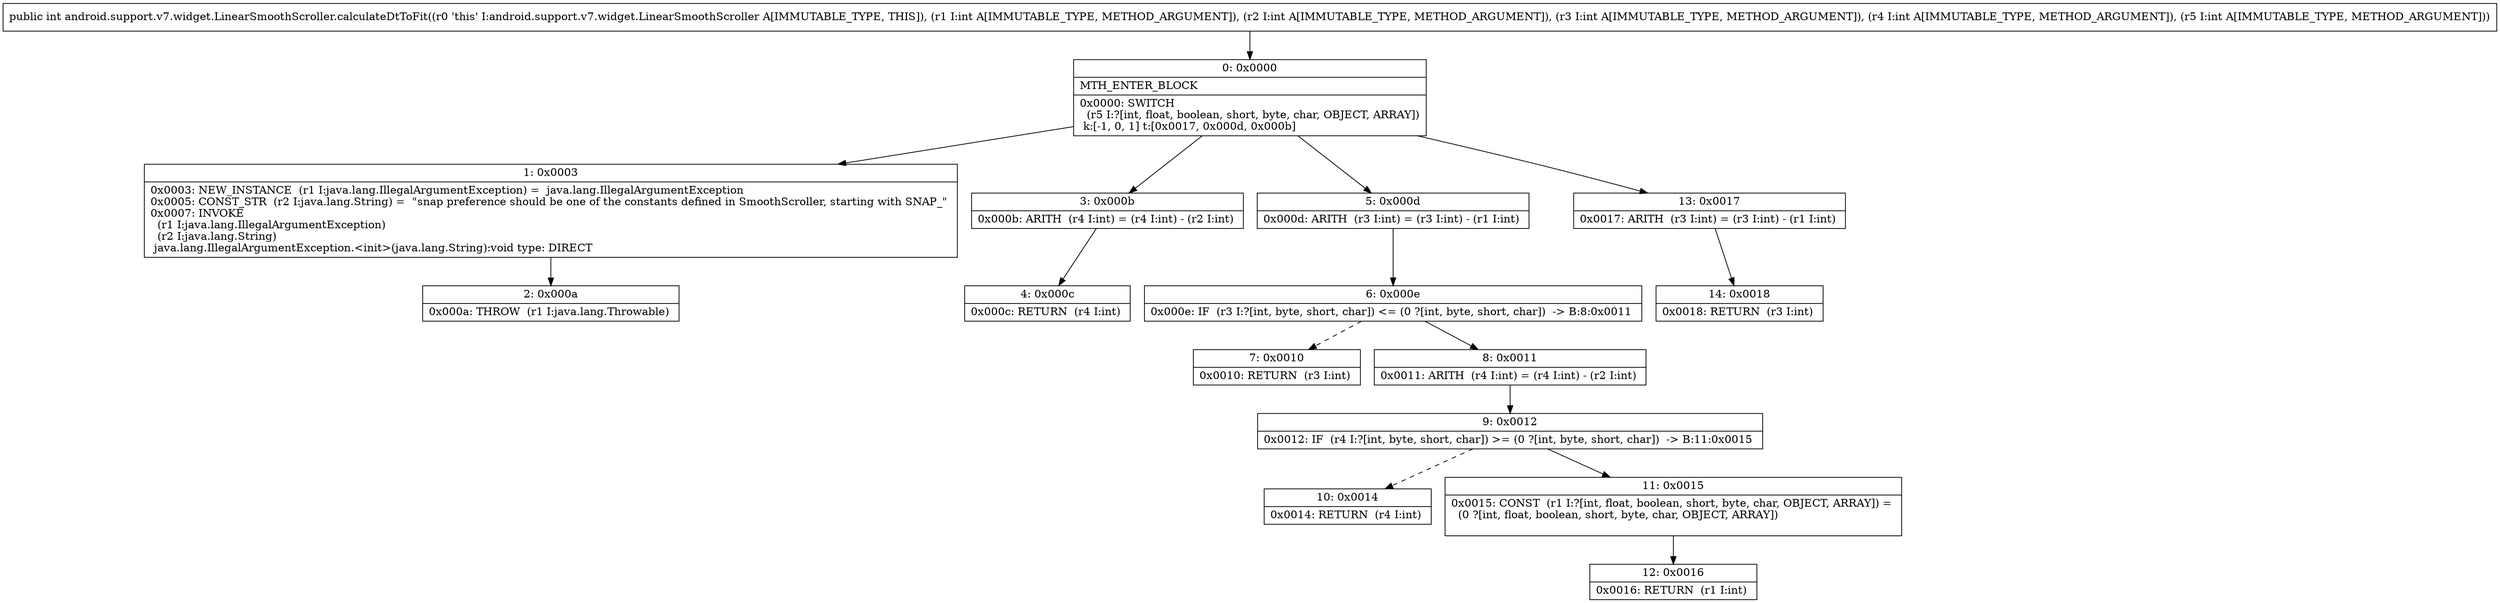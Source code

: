 digraph "CFG forandroid.support.v7.widget.LinearSmoothScroller.calculateDtToFit(IIIII)I" {
Node_0 [shape=record,label="{0\:\ 0x0000|MTH_ENTER_BLOCK\l|0x0000: SWITCH  \l  (r5 I:?[int, float, boolean, short, byte, char, OBJECT, ARRAY])\l k:[\-1, 0, 1] t:[0x0017, 0x000d, 0x000b] \l}"];
Node_1 [shape=record,label="{1\:\ 0x0003|0x0003: NEW_INSTANCE  (r1 I:java.lang.IllegalArgumentException) =  java.lang.IllegalArgumentException \l0x0005: CONST_STR  (r2 I:java.lang.String) =  \"snap preference should be one of the constants defined in SmoothScroller, starting with SNAP_\" \l0x0007: INVOKE  \l  (r1 I:java.lang.IllegalArgumentException)\l  (r2 I:java.lang.String)\l java.lang.IllegalArgumentException.\<init\>(java.lang.String):void type: DIRECT \l}"];
Node_2 [shape=record,label="{2\:\ 0x000a|0x000a: THROW  (r1 I:java.lang.Throwable) \l}"];
Node_3 [shape=record,label="{3\:\ 0x000b|0x000b: ARITH  (r4 I:int) = (r4 I:int) \- (r2 I:int) \l}"];
Node_4 [shape=record,label="{4\:\ 0x000c|0x000c: RETURN  (r4 I:int) \l}"];
Node_5 [shape=record,label="{5\:\ 0x000d|0x000d: ARITH  (r3 I:int) = (r3 I:int) \- (r1 I:int) \l}"];
Node_6 [shape=record,label="{6\:\ 0x000e|0x000e: IF  (r3 I:?[int, byte, short, char]) \<= (0 ?[int, byte, short, char])  \-\> B:8:0x0011 \l}"];
Node_7 [shape=record,label="{7\:\ 0x0010|0x0010: RETURN  (r3 I:int) \l}"];
Node_8 [shape=record,label="{8\:\ 0x0011|0x0011: ARITH  (r4 I:int) = (r4 I:int) \- (r2 I:int) \l}"];
Node_9 [shape=record,label="{9\:\ 0x0012|0x0012: IF  (r4 I:?[int, byte, short, char]) \>= (0 ?[int, byte, short, char])  \-\> B:11:0x0015 \l}"];
Node_10 [shape=record,label="{10\:\ 0x0014|0x0014: RETURN  (r4 I:int) \l}"];
Node_11 [shape=record,label="{11\:\ 0x0015|0x0015: CONST  (r1 I:?[int, float, boolean, short, byte, char, OBJECT, ARRAY]) = \l  (0 ?[int, float, boolean, short, byte, char, OBJECT, ARRAY])\l \l}"];
Node_12 [shape=record,label="{12\:\ 0x0016|0x0016: RETURN  (r1 I:int) \l}"];
Node_13 [shape=record,label="{13\:\ 0x0017|0x0017: ARITH  (r3 I:int) = (r3 I:int) \- (r1 I:int) \l}"];
Node_14 [shape=record,label="{14\:\ 0x0018|0x0018: RETURN  (r3 I:int) \l}"];
MethodNode[shape=record,label="{public int android.support.v7.widget.LinearSmoothScroller.calculateDtToFit((r0 'this' I:android.support.v7.widget.LinearSmoothScroller A[IMMUTABLE_TYPE, THIS]), (r1 I:int A[IMMUTABLE_TYPE, METHOD_ARGUMENT]), (r2 I:int A[IMMUTABLE_TYPE, METHOD_ARGUMENT]), (r3 I:int A[IMMUTABLE_TYPE, METHOD_ARGUMENT]), (r4 I:int A[IMMUTABLE_TYPE, METHOD_ARGUMENT]), (r5 I:int A[IMMUTABLE_TYPE, METHOD_ARGUMENT])) }"];
MethodNode -> Node_0;
Node_0 -> Node_1;
Node_0 -> Node_3;
Node_0 -> Node_5;
Node_0 -> Node_13;
Node_1 -> Node_2;
Node_3 -> Node_4;
Node_5 -> Node_6;
Node_6 -> Node_7[style=dashed];
Node_6 -> Node_8;
Node_8 -> Node_9;
Node_9 -> Node_10[style=dashed];
Node_9 -> Node_11;
Node_11 -> Node_12;
Node_13 -> Node_14;
}

